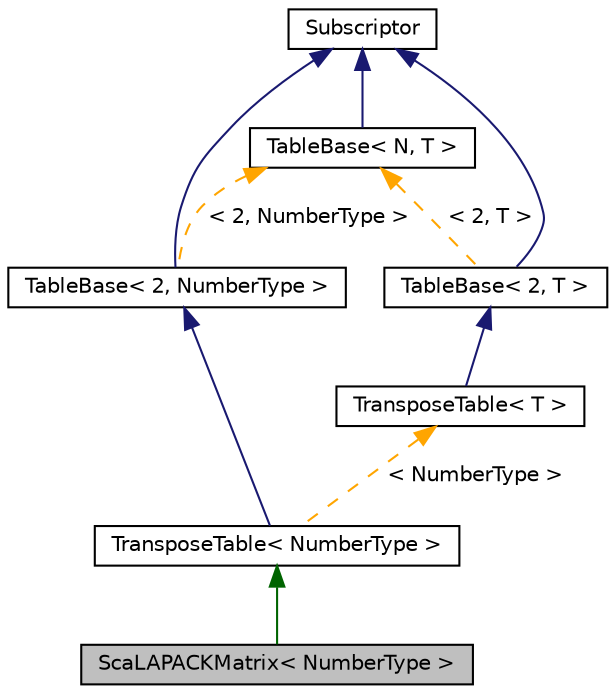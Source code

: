 digraph "ScaLAPACKMatrix&lt; NumberType &gt;"
{
 // LATEX_PDF_SIZE
  edge [fontname="Helvetica",fontsize="10",labelfontname="Helvetica",labelfontsize="10"];
  node [fontname="Helvetica",fontsize="10",shape=record];
  Node1 [label="ScaLAPACKMatrix\< NumberType \>",height=0.2,width=0.4,color="black", fillcolor="grey75", style="filled", fontcolor="black",tooltip=" "];
  Node2 -> Node1 [dir="back",color="darkgreen",fontsize="10",style="solid",fontname="Helvetica"];
  Node2 [label="TransposeTable\< NumberType \>",height=0.2,width=0.4,color="black", fillcolor="white", style="filled",URL="$classTransposeTable.html",tooltip=" "];
  Node3 -> Node2 [dir="back",color="midnightblue",fontsize="10",style="solid",fontname="Helvetica"];
  Node3 [label="TableBase\< 2, NumberType \>",height=0.2,width=0.4,color="black", fillcolor="white", style="filled",URL="$classTableBase.html",tooltip=" "];
  Node4 -> Node3 [dir="back",color="midnightblue",fontsize="10",style="solid",fontname="Helvetica"];
  Node4 [label="Subscriptor",height=0.2,width=0.4,color="black", fillcolor="white", style="filled",URL="$classSubscriptor.html",tooltip=" "];
  Node5 -> Node3 [dir="back",color="orange",fontsize="10",style="dashed",label=" \< 2, NumberType \>" ,fontname="Helvetica"];
  Node5 [label="TableBase\< N, T \>",height=0.2,width=0.4,color="black", fillcolor="white", style="filled",URL="$classTableBase.html",tooltip=" "];
  Node4 -> Node5 [dir="back",color="midnightblue",fontsize="10",style="solid",fontname="Helvetica"];
  Node6 -> Node2 [dir="back",color="orange",fontsize="10",style="dashed",label=" \< NumberType \>" ,fontname="Helvetica"];
  Node6 [label="TransposeTable\< T \>",height=0.2,width=0.4,color="black", fillcolor="white", style="filled",URL="$classTransposeTable.html",tooltip=" "];
  Node7 -> Node6 [dir="back",color="midnightblue",fontsize="10",style="solid",fontname="Helvetica"];
  Node7 [label="TableBase\< 2, T \>",height=0.2,width=0.4,color="black", fillcolor="white", style="filled",URL="$classTableBase.html",tooltip=" "];
  Node4 -> Node7 [dir="back",color="midnightblue",fontsize="10",style="solid",fontname="Helvetica"];
  Node5 -> Node7 [dir="back",color="orange",fontsize="10",style="dashed",label=" \< 2, T \>" ,fontname="Helvetica"];
}
